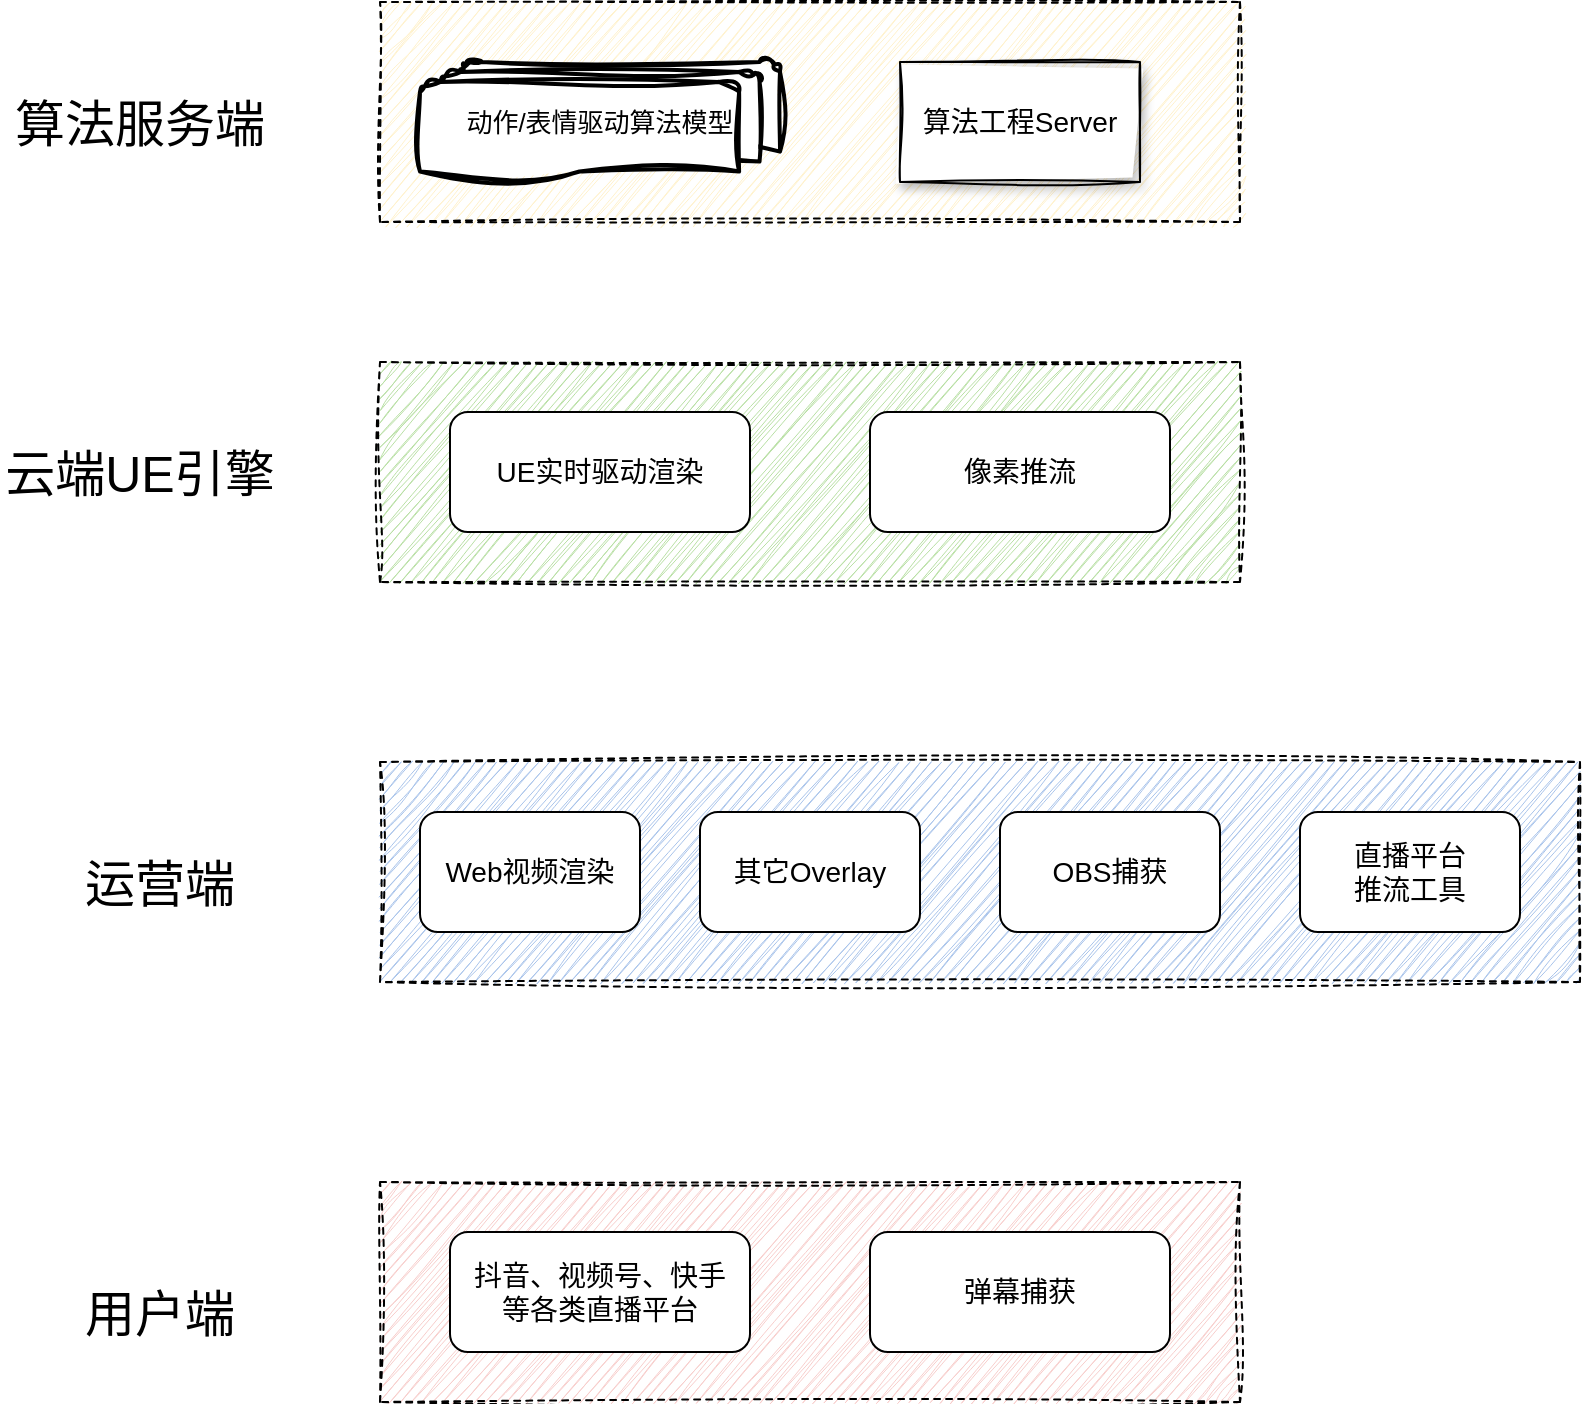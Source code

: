 <mxfile version="21.7.4" type="github">
  <diagram name="第 1 页" id="HSuSrPvIt5fl3jvaZxwd">
    <mxGraphModel dx="2049" dy="788" grid="1" gridSize="10" guides="1" tooltips="1" connect="1" arrows="1" fold="1" page="1" pageScale="1" pageWidth="827" pageHeight="1169" math="0" shadow="0">
      <root>
        <mxCell id="0" />
        <mxCell id="1" parent="0" />
        <mxCell id="60VmntQxT6lIjvBKtyY4-8" value="" style="rounded=0;whiteSpace=wrap;html=1;dashed=1;sketch=1;curveFitting=1;jiggle=2;fillColor=#B9E0A5;" vertex="1" parent="1">
          <mxGeometry x="100" y="340" width="430" height="110" as="geometry" />
        </mxCell>
        <mxCell id="60VmntQxT6lIjvBKtyY4-5" value="" style="rounded=0;whiteSpace=wrap;html=1;dashed=1;sketch=1;curveFitting=1;jiggle=2;fillColor=#FFF2CC;" vertex="1" parent="1">
          <mxGeometry x="100" y="160" width="430" height="110" as="geometry" />
        </mxCell>
        <mxCell id="60VmntQxT6lIjvBKtyY4-1" value="动作/表情驱动算法模型" style="strokeWidth=2;html=1;shape=mxgraph.flowchart.multi-document;whiteSpace=wrap;sketch=1;curveFitting=1;jiggle=2;fontSize=13;" vertex="1" parent="1">
          <mxGeometry x="120" y="190" width="180" height="60" as="geometry" />
        </mxCell>
        <mxCell id="60VmntQxT6lIjvBKtyY4-4" value="算法工程Server" style="rounded=0;whiteSpace=wrap;html=1;glass=0;sketch=1;curveFitting=1;jiggle=2;shadow=1;fontSize=14;" vertex="1" parent="1">
          <mxGeometry x="360" y="190" width="120" height="60" as="geometry" />
        </mxCell>
        <mxCell id="60VmntQxT6lIjvBKtyY4-6" value="UE实时驱动渲染" style="rounded=1;whiteSpace=wrap;html=1;fontSize=14;" vertex="1" parent="1">
          <mxGeometry x="135" y="365" width="150" height="60" as="geometry" />
        </mxCell>
        <mxCell id="60VmntQxT6lIjvBKtyY4-7" value="像素推流" style="rounded=1;whiteSpace=wrap;html=1;fontSize=14;" vertex="1" parent="1">
          <mxGeometry x="345" y="365" width="150" height="60" as="geometry" />
        </mxCell>
        <mxCell id="60VmntQxT6lIjvBKtyY4-9" value="" style="rounded=0;whiteSpace=wrap;html=1;dashed=1;sketch=1;curveFitting=1;jiggle=2;fillColor=#A9C4EB;" vertex="1" parent="1">
          <mxGeometry x="100" y="540" width="600" height="110" as="geometry" />
        </mxCell>
        <mxCell id="60VmntQxT6lIjvBKtyY4-10" value="Web视频渲染" style="rounded=1;whiteSpace=wrap;html=1;fontSize=14;" vertex="1" parent="1">
          <mxGeometry x="120" y="565" width="110" height="60" as="geometry" />
        </mxCell>
        <mxCell id="60VmntQxT6lIjvBKtyY4-11" value="其它Overlay" style="rounded=1;whiteSpace=wrap;html=1;fontSize=14;" vertex="1" parent="1">
          <mxGeometry x="260" y="565" width="110" height="60" as="geometry" />
        </mxCell>
        <mxCell id="60VmntQxT6lIjvBKtyY4-12" value="OBS捕获" style="rounded=1;whiteSpace=wrap;html=1;fontSize=14;" vertex="1" parent="1">
          <mxGeometry x="410" y="565" width="110" height="60" as="geometry" />
        </mxCell>
        <mxCell id="60VmntQxT6lIjvBKtyY4-13" value="直播平台&lt;br&gt;推流工具" style="rounded=1;whiteSpace=wrap;html=1;fontSize=14;" vertex="1" parent="1">
          <mxGeometry x="560" y="565" width="110" height="60" as="geometry" />
        </mxCell>
        <mxCell id="60VmntQxT6lIjvBKtyY4-15" value="" style="rounded=0;whiteSpace=wrap;html=1;dashed=1;sketch=1;curveFitting=1;jiggle=2;fillColor=#F8CECC;" vertex="1" parent="1">
          <mxGeometry x="100" y="750" width="430" height="110" as="geometry" />
        </mxCell>
        <mxCell id="60VmntQxT6lIjvBKtyY4-16" value="抖音、视频号、快手&lt;br&gt;等各类直播平台" style="rounded=1;whiteSpace=wrap;html=1;fontSize=14;" vertex="1" parent="1">
          <mxGeometry x="135" y="775" width="150" height="60" as="geometry" />
        </mxCell>
        <mxCell id="60VmntQxT6lIjvBKtyY4-17" value="弹幕捕获" style="rounded=1;whiteSpace=wrap;html=1;fontSize=14;" vertex="1" parent="1">
          <mxGeometry x="345" y="775" width="150" height="60" as="geometry" />
        </mxCell>
        <mxCell id="60VmntQxT6lIjvBKtyY4-22" value="&lt;font style=&quot;font-size: 25px;&quot;&gt;算法服务端&lt;/font&gt;" style="text;html=1;strokeColor=none;fillColor=none;align=center;verticalAlign=middle;whiteSpace=wrap;rounded=0;fontSize=25;" vertex="1" parent="1">
          <mxGeometry x="-90" y="205" width="140" height="30" as="geometry" />
        </mxCell>
        <mxCell id="60VmntQxT6lIjvBKtyY4-23" value="&lt;font style=&quot;font-size: 25px;&quot;&gt;云端UE引擎&lt;/font&gt;" style="text;html=1;strokeColor=none;fillColor=none;align=center;verticalAlign=middle;whiteSpace=wrap;rounded=0;fontSize=25;" vertex="1" parent="1">
          <mxGeometry x="-90" y="380" width="140" height="30" as="geometry" />
        </mxCell>
        <mxCell id="60VmntQxT6lIjvBKtyY4-24" value="运营端" style="text;html=1;strokeColor=none;fillColor=none;align=center;verticalAlign=middle;whiteSpace=wrap;rounded=0;fontSize=25;" vertex="1" parent="1">
          <mxGeometry x="-80" y="585" width="140" height="30" as="geometry" />
        </mxCell>
        <mxCell id="60VmntQxT6lIjvBKtyY4-26" value="用户端" style="text;html=1;strokeColor=none;fillColor=none;align=center;verticalAlign=middle;whiteSpace=wrap;rounded=0;fontSize=25;" vertex="1" parent="1">
          <mxGeometry x="-80" y="800" width="140" height="30" as="geometry" />
        </mxCell>
      </root>
    </mxGraphModel>
  </diagram>
</mxfile>
